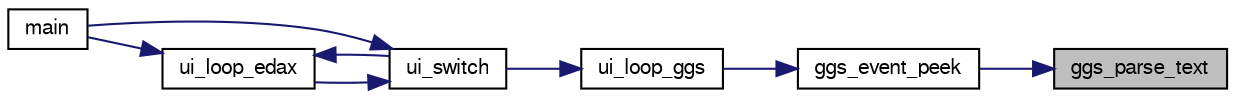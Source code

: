 digraph "ggs_parse_text"
{
 // LATEX_PDF_SIZE
  bgcolor="transparent";
  edge [fontname="FreeSans",fontsize="10",labelfontname="FreeSans",labelfontsize="10"];
  node [fontname="FreeSans",fontsize="10",shape=record];
  rankdir="RL";
  Node1 [label="ggs_parse_text",height=0.2,width=0.4,color="black", fillcolor="grey75", style="filled", fontcolor="black",tooltip="ggs_parse_text"];
  Node1 -> Node2 [dir="back",color="midnightblue",fontsize="10",style="solid",fontname="FreeSans"];
  Node2 [label="ggs_event_peek",height=0.2,width=0.4,color="black",URL="$ggs_8c.html#af981e6472672ae2a2d0fc6248dd0ecb0",tooltip="ggs_event_peek"];
  Node2 -> Node3 [dir="back",color="midnightblue",fontsize="10",style="solid",fontname="FreeSans"];
  Node3 [label="ui_loop_ggs",height=0.2,width=0.4,color="black",URL="$ggs_8c.html#a245d5c8f964506584b8d505c7305eb94",tooltip="ui_loop_ggs"];
  Node3 -> Node4 [dir="back",color="midnightblue",fontsize="10",style="solid",fontname="FreeSans"];
  Node4 [label="ui_switch",height=0.2,width=0.4,color="black",URL="$ui_8c.html#a4234d6b0fd690186ef0ec2fc2eba2d4d",tooltip="Switch between different User Interface."];
  Node4 -> Node5 [dir="back",color="midnightblue",fontsize="10",style="solid",fontname="FreeSans"];
  Node5 [label="main",height=0.2,width=0.4,color="black",URL="$main_8c.html#a3c04138a5bfe5d72780bb7e82a18e627",tooltip="edax main function."];
  Node4 -> Node6 [dir="back",color="midnightblue",fontsize="10",style="solid",fontname="FreeSans"];
  Node6 [label="ui_loop_edax",height=0.2,width=0.4,color="black",URL="$edax_8c.html#a2354b96c7688bae32bedb6203d672f50",tooltip="Loop event."];
  Node6 -> Node5 [dir="back",color="midnightblue",fontsize="10",style="solid",fontname="FreeSans"];
  Node6 -> Node4 [dir="back",color="midnightblue",fontsize="10",style="solid",fontname="FreeSans"];
}
